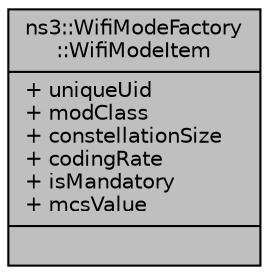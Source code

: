 digraph "ns3::WifiModeFactory::WifiModeItem"
{
  edge [fontname="Helvetica",fontsize="10",labelfontname="Helvetica",labelfontsize="10"];
  node [fontname="Helvetica",fontsize="10",shape=record];
  Node1 [label="{ns3::WifiModeFactory\l::WifiModeItem\n|+ uniqueUid\l+ modClass\l+ constellationSize\l+ codingRate\l+ isMandatory\l+ mcsValue\l|}",height=0.2,width=0.4,color="black", fillcolor="grey75", style="filled", fontcolor="black"];
}

